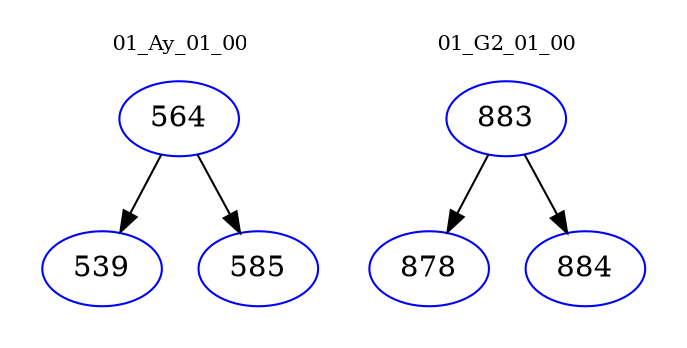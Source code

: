 digraph{
subgraph cluster_0 {
color = white
label = "01_Ay_01_00";
fontsize=10;
T0_564 [label="564", color="blue"]
T0_564 -> T0_539 [color="black"]
T0_539 [label="539", color="blue"]
T0_564 -> T0_585 [color="black"]
T0_585 [label="585", color="blue"]
}
subgraph cluster_1 {
color = white
label = "01_G2_01_00";
fontsize=10;
T1_883 [label="883", color="blue"]
T1_883 -> T1_878 [color="black"]
T1_878 [label="878", color="blue"]
T1_883 -> T1_884 [color="black"]
T1_884 [label="884", color="blue"]
}
}
